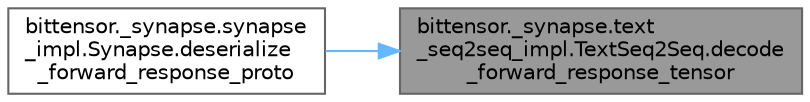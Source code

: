 digraph "bittensor._synapse.text_seq2seq_impl.TextSeq2Seq.decode_forward_response_tensor"
{
 // LATEX_PDF_SIZE
  bgcolor="transparent";
  edge [fontname=Helvetica,fontsize=10,labelfontname=Helvetica,labelfontsize=10];
  node [fontname=Helvetica,fontsize=10,shape=box,height=0.2,width=0.4];
  rankdir="RL";
  Node1 [label="bittensor._synapse.text\l_seq2seq_impl.TextSeq2Seq.decode\l_forward_response_tensor",height=0.2,width=0.4,color="gray40", fillcolor="grey60", style="filled", fontcolor="black",tooltip=" "];
  Node1 -> Node2 [dir="back",color="steelblue1",style="solid"];
  Node2 [label="bittensor._synapse.synapse\l_impl.Synapse.deserialize\l_forward_response_proto",height=0.2,width=0.4,color="grey40", fillcolor="white", style="filled",URL="$classbittensor_1_1__synapse_1_1synapse__impl_1_1_synapse.html#a490c0eb46ee3b51c043f94c3e6f5a723",tooltip=" "];
}
